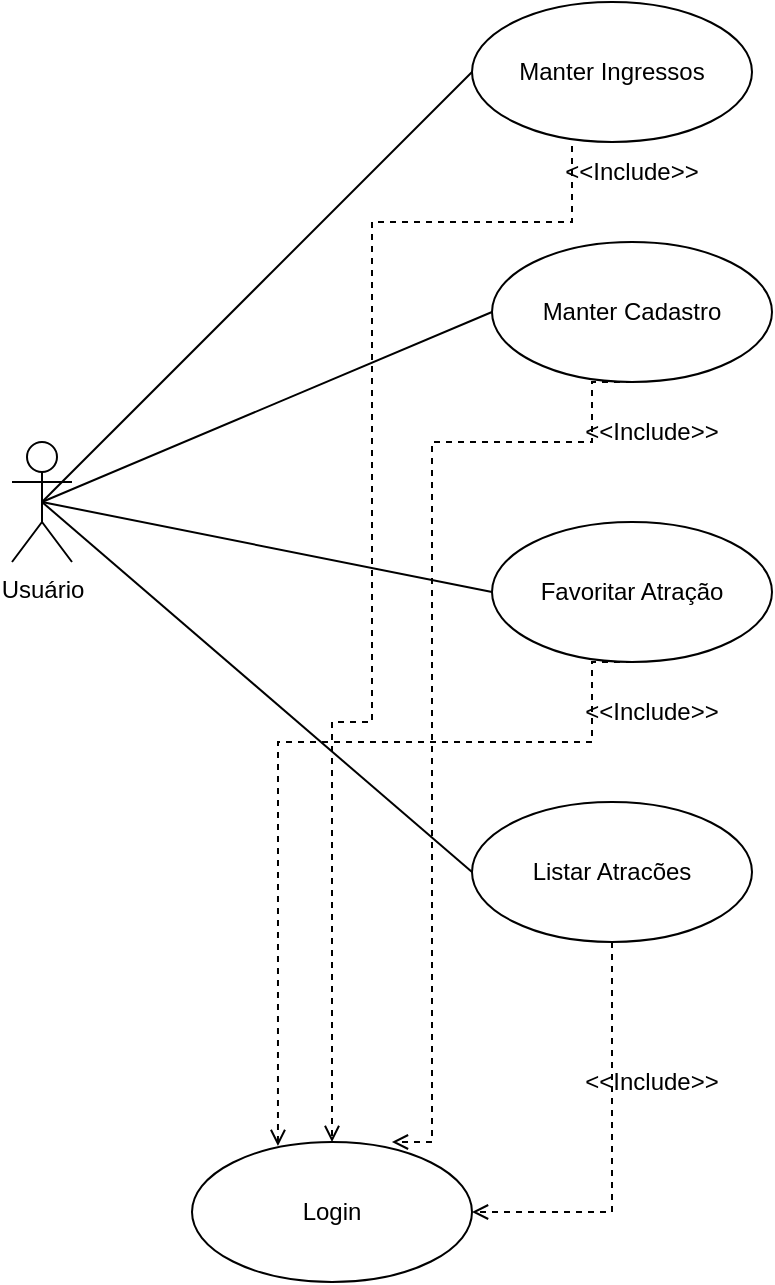 <mxfile version="21.3.2" type="github">
  <diagram name="Página-1" id="ZsWGvR_CJ-Xvulu1Hz_D">
    <mxGraphModel dx="880" dy="484" grid="1" gridSize="10" guides="1" tooltips="1" connect="1" arrows="1" fold="1" page="1" pageScale="1" pageWidth="827" pageHeight="1169" math="0" shadow="0">
      <root>
        <mxCell id="0" />
        <mxCell id="1" parent="0" />
        <mxCell id="BkIVylYhDz4DRzOmCXPh-10" value="Usuário" style="shape=umlActor;verticalLabelPosition=bottom;verticalAlign=top;html=1;" parent="1" vertex="1">
          <mxGeometry x="80" y="280" width="30" height="60" as="geometry" />
        </mxCell>
        <mxCell id="GZZjSP9OiH-mPEN3WOIu-2" style="edgeStyle=orthogonalEdgeStyle;rounded=0;orthogonalLoop=1;jettySize=auto;html=1;exitX=0.5;exitY=1;exitDx=0;exitDy=0;entryX=0.5;entryY=0;entryDx=0;entryDy=0;endArrow=open;endFill=0;dashed=1;" parent="1" source="BkIVylYhDz4DRzOmCXPh-11" target="BkIVylYhDz4DRzOmCXPh-17" edge="1">
          <mxGeometry relative="1" as="geometry">
            <Array as="points">
              <mxPoint x="360" y="90" />
              <mxPoint x="360" y="170" />
              <mxPoint x="260" y="170" />
              <mxPoint x="260" y="420" />
              <mxPoint x="240" y="420" />
            </Array>
          </mxGeometry>
        </mxCell>
        <mxCell id="BkIVylYhDz4DRzOmCXPh-11" value="Manter Ingressos" style="ellipse;whiteSpace=wrap;html=1;" parent="1" vertex="1">
          <mxGeometry x="310" y="60" width="140" height="70" as="geometry" />
        </mxCell>
        <mxCell id="GZZjSP9OiH-mPEN3WOIu-3" style="edgeStyle=orthogonalEdgeStyle;rounded=0;orthogonalLoop=1;jettySize=auto;html=1;exitX=0.5;exitY=1;exitDx=0;exitDy=0;entryX=0.307;entryY=0.029;entryDx=0;entryDy=0;entryPerimeter=0;endArrow=open;endFill=0;dashed=1;" parent="1" source="BkIVylYhDz4DRzOmCXPh-12" target="BkIVylYhDz4DRzOmCXPh-17" edge="1">
          <mxGeometry relative="1" as="geometry">
            <mxPoint x="200" y="610" as="targetPoint" />
            <Array as="points">
              <mxPoint x="370" y="390" />
              <mxPoint x="370" y="430" />
              <mxPoint x="213" y="430" />
            </Array>
          </mxGeometry>
        </mxCell>
        <mxCell id="BkIVylYhDz4DRzOmCXPh-12" value="Favoritar Atração" style="ellipse;whiteSpace=wrap;html=1;" parent="1" vertex="1">
          <mxGeometry x="320" y="320" width="140" height="70" as="geometry" />
        </mxCell>
        <mxCell id="GZZjSP9OiH-mPEN3WOIu-1" style="edgeStyle=orthogonalEdgeStyle;rounded=0;orthogonalLoop=1;jettySize=auto;html=1;exitX=0.5;exitY=1;exitDx=0;exitDy=0;entryX=1;entryY=0.5;entryDx=0;entryDy=0;endArrow=open;endFill=0;dashed=1;" parent="1" source="BkIVylYhDz4DRzOmCXPh-13" target="BkIVylYhDz4DRzOmCXPh-17" edge="1">
          <mxGeometry relative="1" as="geometry" />
        </mxCell>
        <mxCell id="BkIVylYhDz4DRzOmCXPh-13" value="Listar Atracões" style="ellipse;whiteSpace=wrap;html=1;" parent="1" vertex="1">
          <mxGeometry x="310" y="460" width="140" height="70" as="geometry" />
        </mxCell>
        <mxCell id="BkIVylYhDz4DRzOmCXPh-16" value="" style="endArrow=none;html=1;rounded=0;exitX=0.5;exitY=0.5;exitDx=0;exitDy=0;exitPerimeter=0;entryX=0;entryY=0.5;entryDx=0;entryDy=0;" parent="1" source="BkIVylYhDz4DRzOmCXPh-10" target="BkIVylYhDz4DRzOmCXPh-11" edge="1">
          <mxGeometry width="50" height="50" relative="1" as="geometry">
            <mxPoint x="400" y="180" as="sourcePoint" />
            <mxPoint x="450" y="130" as="targetPoint" />
          </mxGeometry>
        </mxCell>
        <mxCell id="BkIVylYhDz4DRzOmCXPh-17" value="Login" style="ellipse;whiteSpace=wrap;html=1;" parent="1" vertex="1">
          <mxGeometry x="170" y="630" width="140" height="70" as="geometry" />
        </mxCell>
        <mxCell id="BkIVylYhDz4DRzOmCXPh-18" value="" style="endArrow=none;html=1;rounded=0;exitX=0.5;exitY=0.5;exitDx=0;exitDy=0;exitPerimeter=0;entryX=0;entryY=0.5;entryDx=0;entryDy=0;" parent="1" source="BkIVylYhDz4DRzOmCXPh-10" target="BkIVylYhDz4DRzOmCXPh-13" edge="1">
          <mxGeometry width="50" height="50" relative="1" as="geometry">
            <mxPoint x="400" y="520" as="sourcePoint" />
            <mxPoint x="450" y="470" as="targetPoint" />
          </mxGeometry>
        </mxCell>
        <mxCell id="BkIVylYhDz4DRzOmCXPh-23" value="" style="endArrow=none;html=1;rounded=0;exitX=0.5;exitY=0.5;exitDx=0;exitDy=0;exitPerimeter=0;entryX=0;entryY=0.5;entryDx=0;entryDy=0;" parent="1" source="BkIVylYhDz4DRzOmCXPh-10" target="BkIVylYhDz4DRzOmCXPh-12" edge="1">
          <mxGeometry width="50" height="50" relative="1" as="geometry">
            <mxPoint x="400" y="420" as="sourcePoint" />
            <mxPoint x="450" y="370" as="targetPoint" />
          </mxGeometry>
        </mxCell>
        <mxCell id="D6QmHsm73FEfysf0zrHD-1" value="&amp;lt;&amp;lt;Include&amp;gt;&amp;gt;" style="text;html=1;strokeColor=none;fillColor=none;align=center;verticalAlign=middle;whiteSpace=wrap;rounded=0;" vertex="1" parent="1">
          <mxGeometry x="370" y="585" width="60" height="30" as="geometry" />
        </mxCell>
        <mxCell id="D6QmHsm73FEfysf0zrHD-2" value="&amp;lt;&amp;lt;Include&amp;gt;&amp;gt;" style="text;html=1;strokeColor=none;fillColor=none;align=center;verticalAlign=middle;whiteSpace=wrap;rounded=0;" vertex="1" parent="1">
          <mxGeometry x="360" y="130" width="60" height="30" as="geometry" />
        </mxCell>
        <mxCell id="D6QmHsm73FEfysf0zrHD-3" value="&amp;lt;&amp;lt;Include&amp;gt;&amp;gt;" style="text;html=1;strokeColor=none;fillColor=none;align=center;verticalAlign=middle;whiteSpace=wrap;rounded=0;" vertex="1" parent="1">
          <mxGeometry x="370" y="260" width="60" height="30" as="geometry" />
        </mxCell>
        <mxCell id="D6QmHsm73FEfysf0zrHD-6" style="edgeStyle=orthogonalEdgeStyle;rounded=0;orthogonalLoop=1;jettySize=auto;html=1;exitX=0.5;exitY=1;exitDx=0;exitDy=0;entryX=0.714;entryY=0;entryDx=0;entryDy=0;entryPerimeter=0;dashed=1;endArrow=open;endFill=0;" edge="1" parent="1" source="D6QmHsm73FEfysf0zrHD-4" target="BkIVylYhDz4DRzOmCXPh-17">
          <mxGeometry relative="1" as="geometry">
            <Array as="points">
              <mxPoint x="370" y="250" />
              <mxPoint x="370" y="280" />
              <mxPoint x="290" y="280" />
              <mxPoint x="290" y="630" />
            </Array>
          </mxGeometry>
        </mxCell>
        <mxCell id="D6QmHsm73FEfysf0zrHD-4" value="Manter Cadastro" style="ellipse;whiteSpace=wrap;html=1;" vertex="1" parent="1">
          <mxGeometry x="320" y="180" width="140" height="70" as="geometry" />
        </mxCell>
        <mxCell id="D6QmHsm73FEfysf0zrHD-5" value="" style="endArrow=none;html=1;rounded=0;exitX=0.5;exitY=0.5;exitDx=0;exitDy=0;exitPerimeter=0;entryX=0;entryY=0.5;entryDx=0;entryDy=0;" edge="1" parent="1" source="BkIVylYhDz4DRzOmCXPh-10" target="D6QmHsm73FEfysf0zrHD-4">
          <mxGeometry width="50" height="50" relative="1" as="geometry">
            <mxPoint x="105" y="350" as="sourcePoint" />
            <mxPoint x="310" y="185" as="targetPoint" />
          </mxGeometry>
        </mxCell>
        <mxCell id="D6QmHsm73FEfysf0zrHD-8" value="&amp;lt;&amp;lt;Include&amp;gt;&amp;gt;" style="text;html=1;strokeColor=none;fillColor=none;align=center;verticalAlign=middle;whiteSpace=wrap;rounded=0;" vertex="1" parent="1">
          <mxGeometry x="370" y="400" width="60" height="30" as="geometry" />
        </mxCell>
      </root>
    </mxGraphModel>
  </diagram>
</mxfile>
